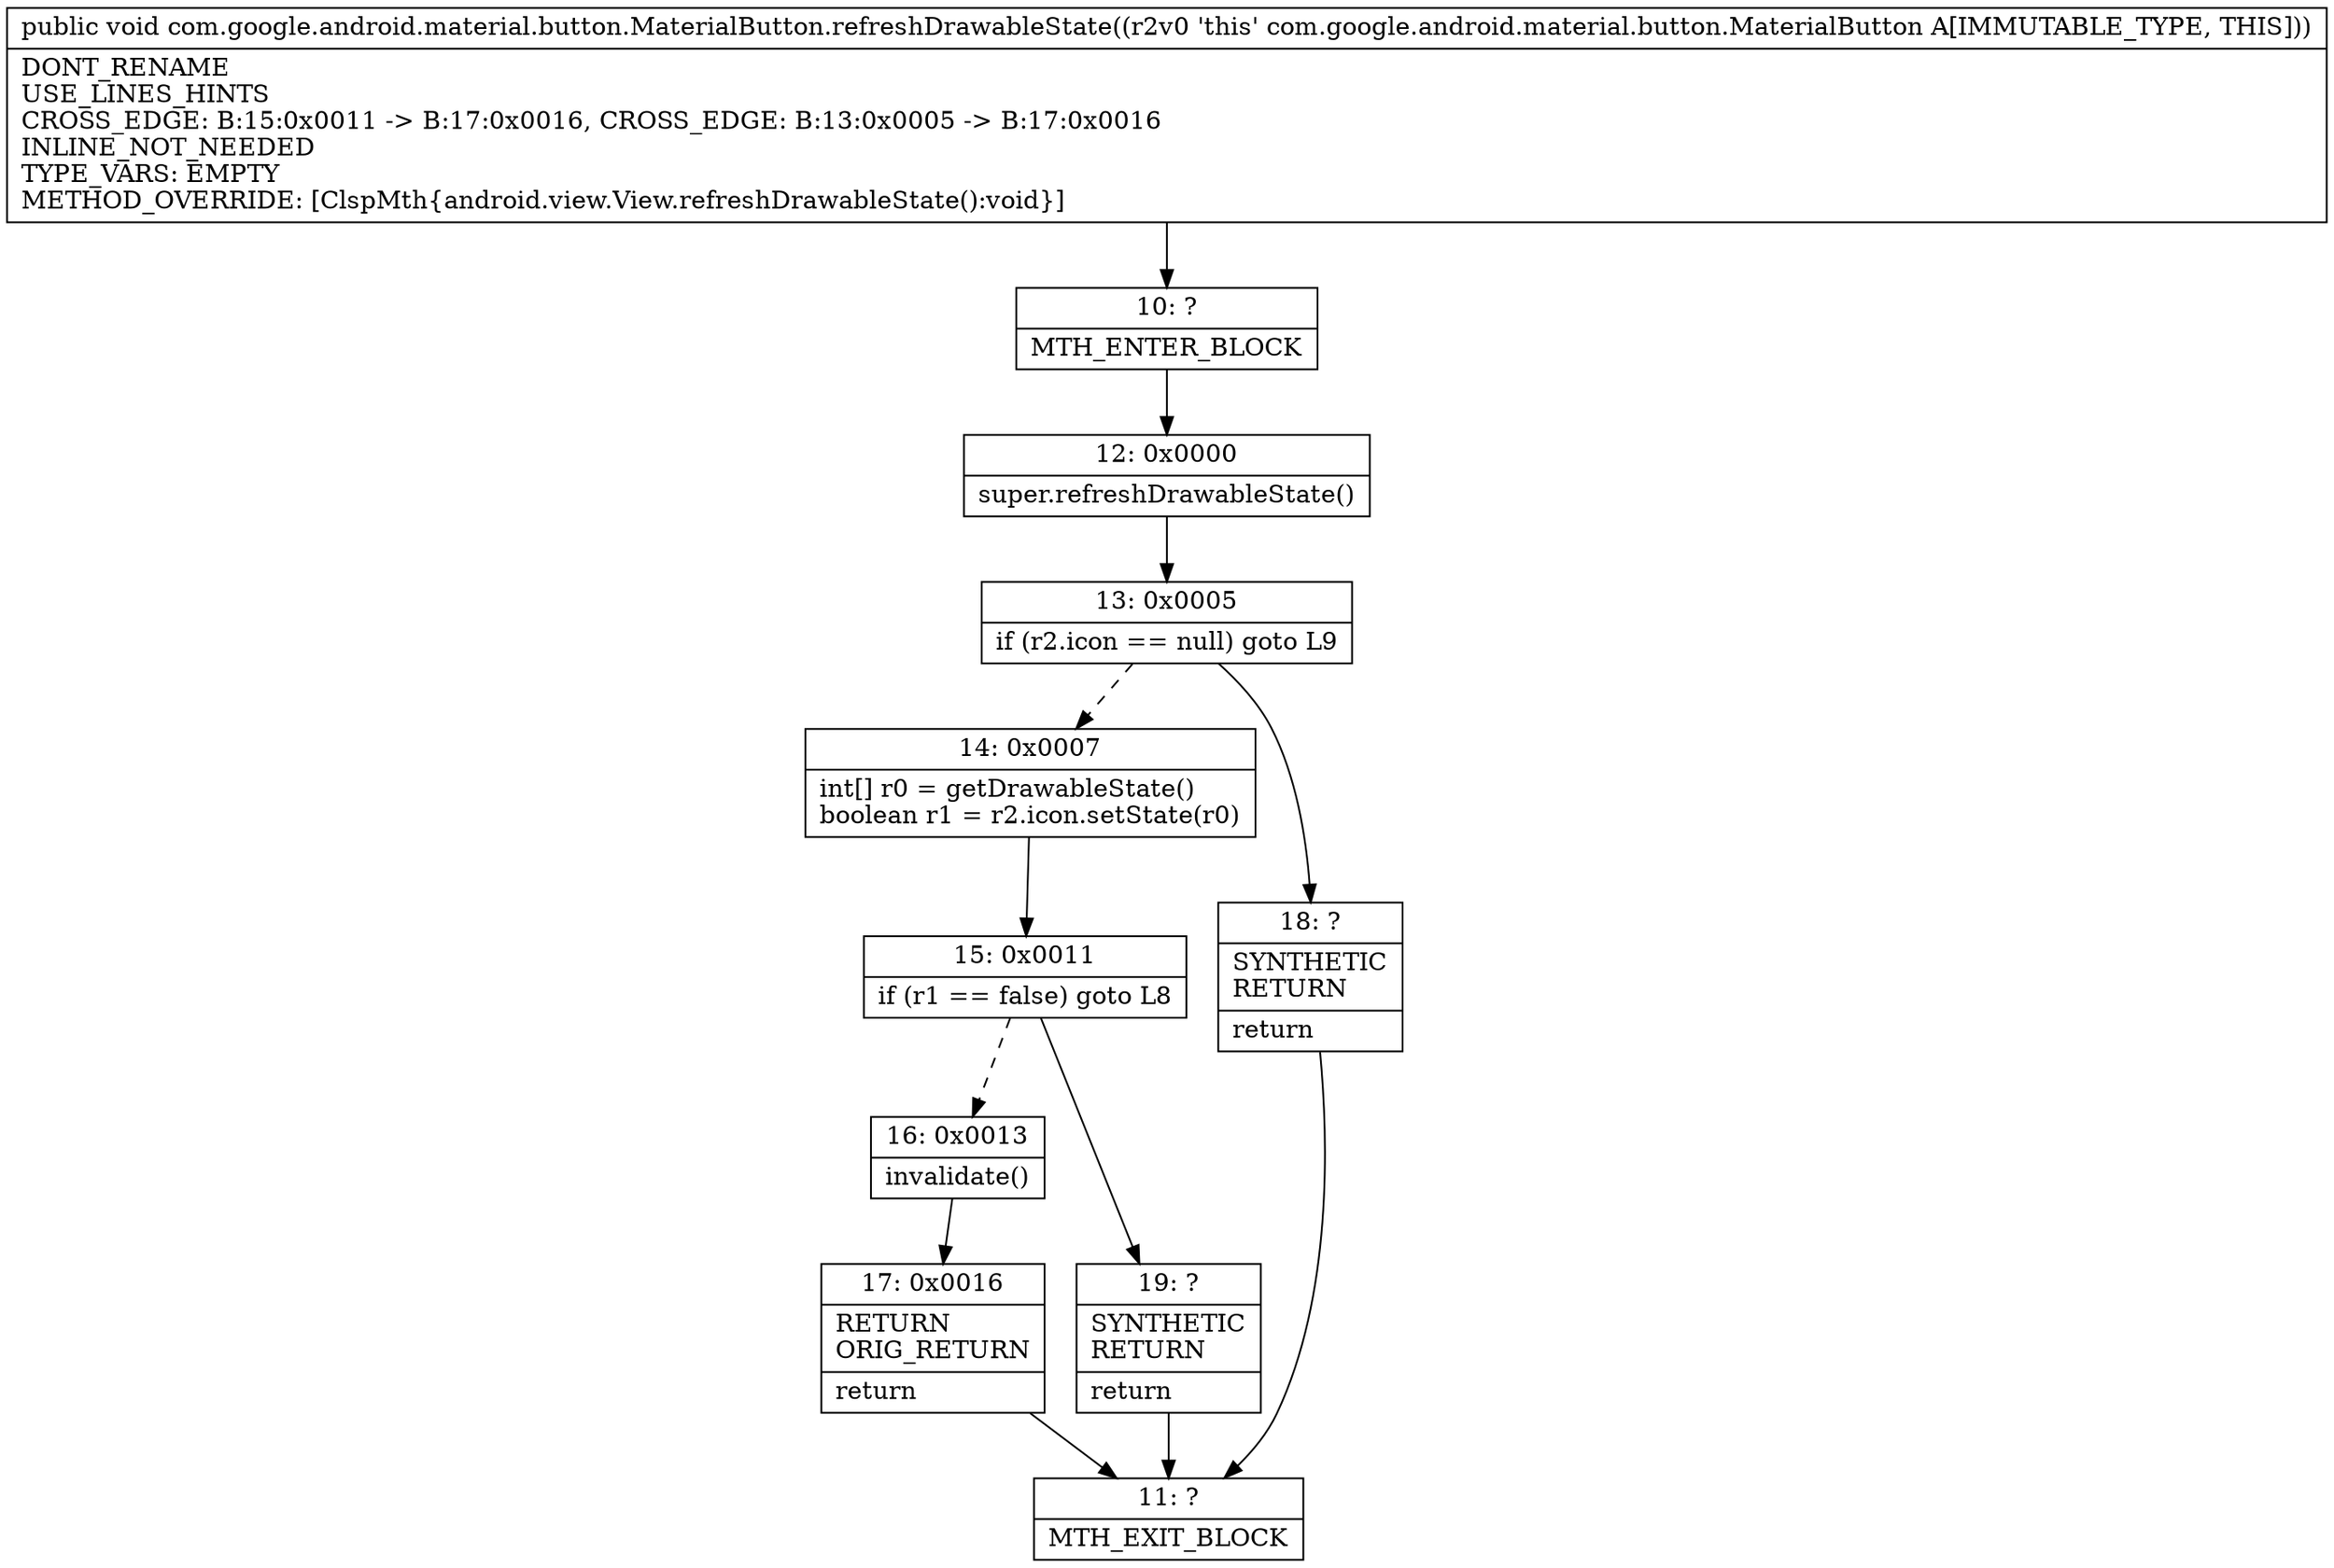 digraph "CFG forcom.google.android.material.button.MaterialButton.refreshDrawableState()V" {
Node_10 [shape=record,label="{10\:\ ?|MTH_ENTER_BLOCK\l}"];
Node_12 [shape=record,label="{12\:\ 0x0000|super.refreshDrawableState()\l}"];
Node_13 [shape=record,label="{13\:\ 0x0005|if (r2.icon == null) goto L9\l}"];
Node_14 [shape=record,label="{14\:\ 0x0007|int[] r0 = getDrawableState()\lboolean r1 = r2.icon.setState(r0)\l}"];
Node_15 [shape=record,label="{15\:\ 0x0011|if (r1 == false) goto L8\l}"];
Node_16 [shape=record,label="{16\:\ 0x0013|invalidate()\l}"];
Node_17 [shape=record,label="{17\:\ 0x0016|RETURN\lORIG_RETURN\l|return\l}"];
Node_11 [shape=record,label="{11\:\ ?|MTH_EXIT_BLOCK\l}"];
Node_19 [shape=record,label="{19\:\ ?|SYNTHETIC\lRETURN\l|return\l}"];
Node_18 [shape=record,label="{18\:\ ?|SYNTHETIC\lRETURN\l|return\l}"];
MethodNode[shape=record,label="{public void com.google.android.material.button.MaterialButton.refreshDrawableState((r2v0 'this' com.google.android.material.button.MaterialButton A[IMMUTABLE_TYPE, THIS]))  | DONT_RENAME\lUSE_LINES_HINTS\lCROSS_EDGE: B:15:0x0011 \-\> B:17:0x0016, CROSS_EDGE: B:13:0x0005 \-\> B:17:0x0016\lINLINE_NOT_NEEDED\lTYPE_VARS: EMPTY\lMETHOD_OVERRIDE: [ClspMth\{android.view.View.refreshDrawableState():void\}]\l}"];
MethodNode -> Node_10;Node_10 -> Node_12;
Node_12 -> Node_13;
Node_13 -> Node_14[style=dashed];
Node_13 -> Node_18;
Node_14 -> Node_15;
Node_15 -> Node_16[style=dashed];
Node_15 -> Node_19;
Node_16 -> Node_17;
Node_17 -> Node_11;
Node_19 -> Node_11;
Node_18 -> Node_11;
}

